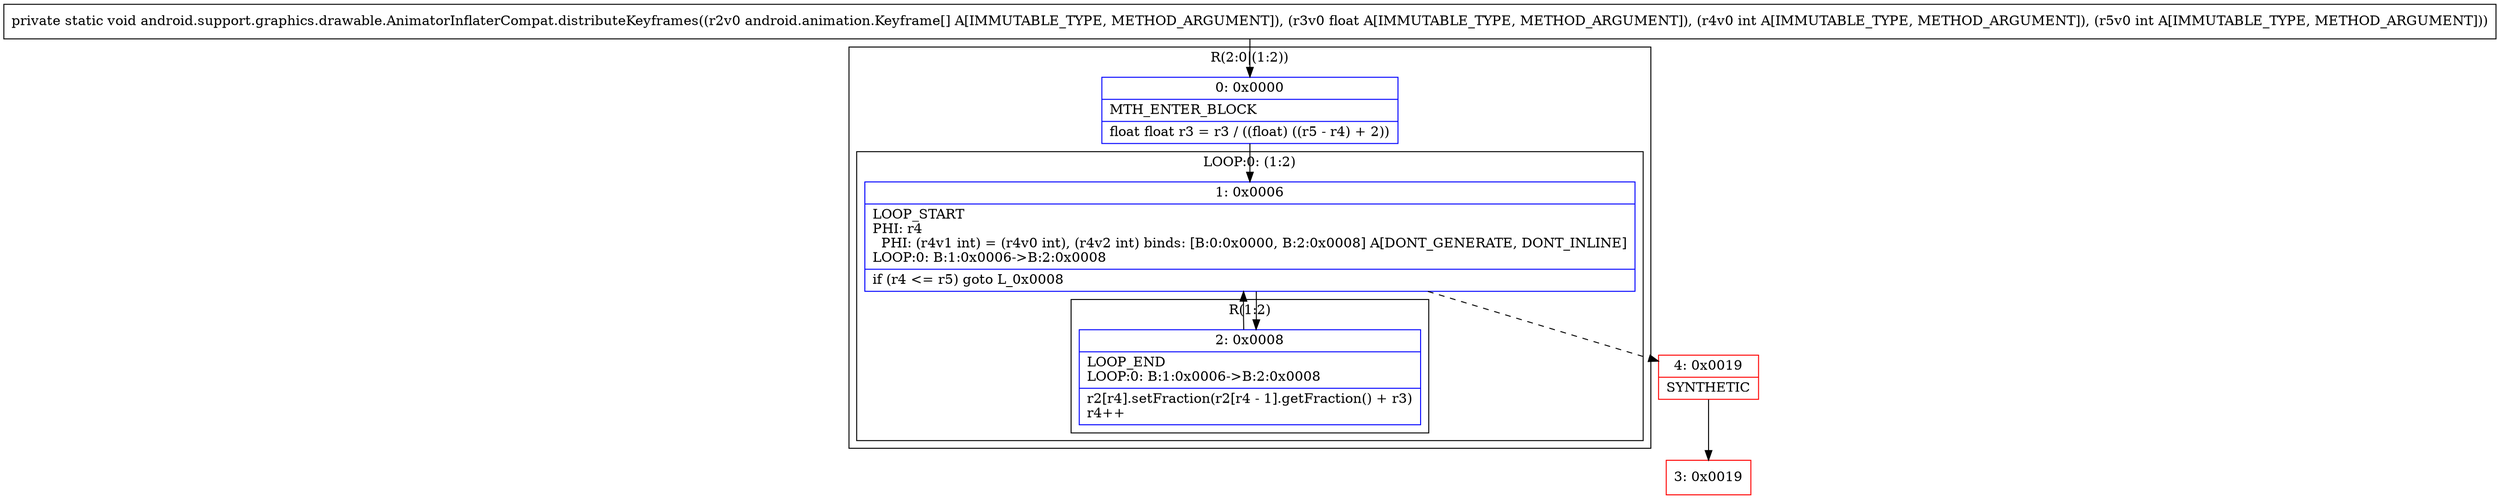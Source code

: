 digraph "CFG forandroid.support.graphics.drawable.AnimatorInflaterCompat.distributeKeyframes([Landroid\/animation\/Keyframe;FII)V" {
subgraph cluster_Region_1540913023 {
label = "R(2:0|(1:2))";
node [shape=record,color=blue];
Node_0 [shape=record,label="{0\:\ 0x0000|MTH_ENTER_BLOCK\l|float float r3 = r3 \/ ((float) ((r5 \- r4) + 2))\l}"];
subgraph cluster_LoopRegion_644732043 {
label = "LOOP:0: (1:2)";
node [shape=record,color=blue];
Node_1 [shape=record,label="{1\:\ 0x0006|LOOP_START\lPHI: r4 \l  PHI: (r4v1 int) = (r4v0 int), (r4v2 int) binds: [B:0:0x0000, B:2:0x0008] A[DONT_GENERATE, DONT_INLINE]\lLOOP:0: B:1:0x0006\-\>B:2:0x0008\l|if (r4 \<= r5) goto L_0x0008\l}"];
subgraph cluster_Region_1665192230 {
label = "R(1:2)";
node [shape=record,color=blue];
Node_2 [shape=record,label="{2\:\ 0x0008|LOOP_END\lLOOP:0: B:1:0x0006\-\>B:2:0x0008\l|r2[r4].setFraction(r2[r4 \- 1].getFraction() + r3)\lr4++\l}"];
}
}
}
Node_3 [shape=record,color=red,label="{3\:\ 0x0019}"];
Node_4 [shape=record,color=red,label="{4\:\ 0x0019|SYNTHETIC\l}"];
MethodNode[shape=record,label="{private static void android.support.graphics.drawable.AnimatorInflaterCompat.distributeKeyframes((r2v0 android.animation.Keyframe[] A[IMMUTABLE_TYPE, METHOD_ARGUMENT]), (r3v0 float A[IMMUTABLE_TYPE, METHOD_ARGUMENT]), (r4v0 int A[IMMUTABLE_TYPE, METHOD_ARGUMENT]), (r5v0 int A[IMMUTABLE_TYPE, METHOD_ARGUMENT])) }"];
MethodNode -> Node_0;
Node_0 -> Node_1;
Node_1 -> Node_2;
Node_1 -> Node_4[style=dashed];
Node_2 -> Node_1;
Node_4 -> Node_3;
}

